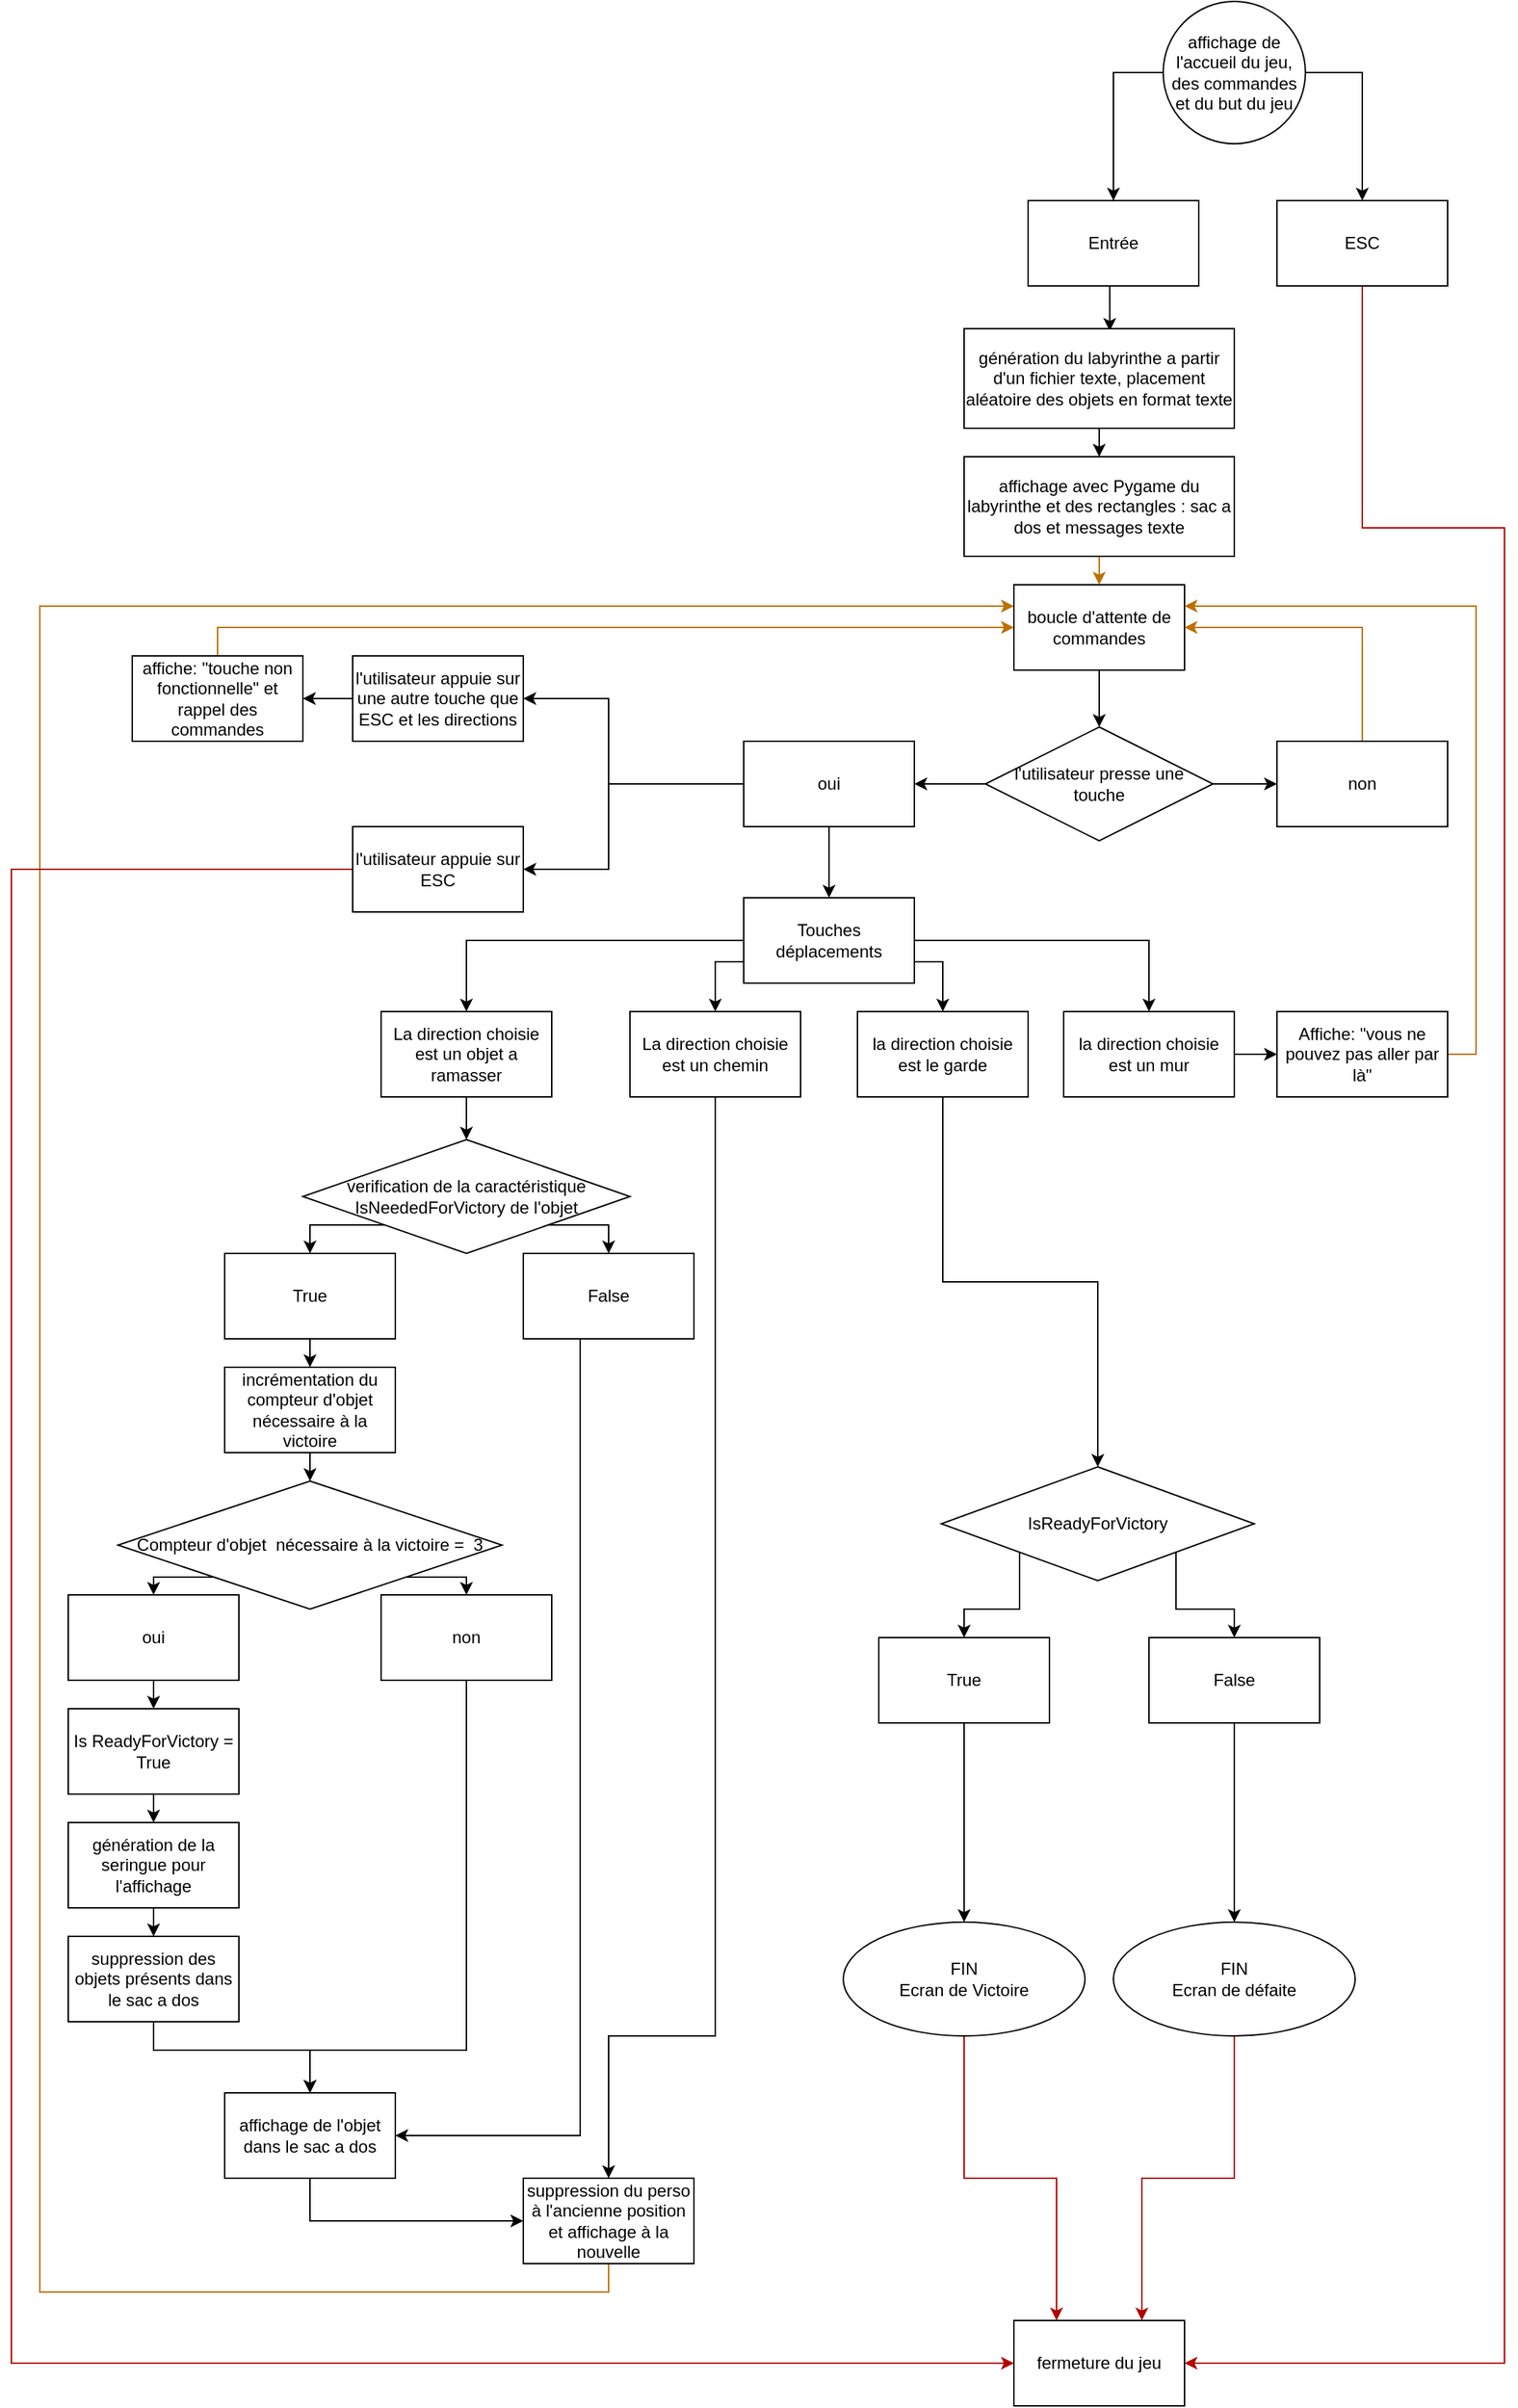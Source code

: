 <mxfile version="12.7.9" type="device"><diagram id="HxktJyExayswWjwQQTPL" name="Page-1"><mxGraphModel dx="1865" dy="499" grid="1" gridSize="10" guides="1" tooltips="1" connect="1" arrows="1" fold="1" page="1" pageScale="1" pageWidth="827" pageHeight="1169" math="0" shadow="0"><root><mxCell id="0"/><mxCell id="1" parent="0"/><mxCell id="kX0LqObnbFCI0eT0RyHW-28" style="edgeStyle=orthogonalEdgeStyle;rounded=0;orthogonalLoop=1;jettySize=auto;html=1;exitX=0;exitY=0.5;exitDx=0;exitDy=0;entryX=0.5;entryY=0;entryDx=0;entryDy=0;" edge="1" parent="1" source="9LbgITn_SLXaieEG30Oa-1" target="9LbgITn_SLXaieEG30Oa-9"><mxGeometry relative="1" as="geometry"/></mxCell><mxCell id="kX0LqObnbFCI0eT0RyHW-29" style="edgeStyle=orthogonalEdgeStyle;rounded=0;orthogonalLoop=1;jettySize=auto;html=1;exitX=1;exitY=0.5;exitDx=0;exitDy=0;entryX=0.5;entryY=0;entryDx=0;entryDy=0;" edge="1" parent="1" source="9LbgITn_SLXaieEG30Oa-1" target="9LbgITn_SLXaieEG30Oa-10"><mxGeometry relative="1" as="geometry"/></mxCell><mxCell id="9LbgITn_SLXaieEG30Oa-1" value="affichage de l'accueil du jeu, des commandes et du but du jeu" style="ellipse;whiteSpace=wrap;html=1;aspect=fixed;" parent="1" vertex="1"><mxGeometry x="350" y="10" width="100" height="100" as="geometry"/></mxCell><mxCell id="9LbgITn_SLXaieEG30Oa-5" style="edgeStyle=orthogonalEdgeStyle;rounded=0;orthogonalLoop=1;jettySize=auto;html=1;" parent="1" edge="1"><mxGeometry relative="1" as="geometry"><mxPoint x="400" y="160" as="targetPoint"/><mxPoint x="400" y="160" as="sourcePoint"/></mxGeometry></mxCell><mxCell id="kX0LqObnbFCI0eT0RyHW-42" style="edgeStyle=orthogonalEdgeStyle;rounded=0;orthogonalLoop=1;jettySize=auto;html=1;exitX=0.5;exitY=1;exitDx=0;exitDy=0;entryX=0.539;entryY=0.023;entryDx=0;entryDy=0;entryPerimeter=0;" edge="1" parent="1" source="9LbgITn_SLXaieEG30Oa-9" target="9LbgITn_SLXaieEG30Oa-23"><mxGeometry relative="1" as="geometry"/></mxCell><mxCell id="9LbgITn_SLXaieEG30Oa-9" value="Entrée" style="rounded=0;whiteSpace=wrap;html=1;" parent="1" vertex="1"><mxGeometry x="255" y="150" width="120" height="60" as="geometry"/></mxCell><mxCell id="kX0LqObnbFCI0eT0RyHW-163" style="edgeStyle=orthogonalEdgeStyle;rounded=0;orthogonalLoop=1;jettySize=auto;html=1;exitX=0.5;exitY=1;exitDx=0;exitDy=0;entryX=1;entryY=0.5;entryDx=0;entryDy=0;fillColor=#e51400;strokeColor=#B20000;" edge="1" parent="1" source="9LbgITn_SLXaieEG30Oa-10" target="9LbgITn_SLXaieEG30Oa-21"><mxGeometry relative="1" as="geometry"><Array as="points"><mxPoint x="490" y="380"/><mxPoint x="590" y="380"/><mxPoint x="590" y="1670"/></Array></mxGeometry></mxCell><mxCell id="9LbgITn_SLXaieEG30Oa-10" value="ESC" style="rounded=0;whiteSpace=wrap;html=1;" parent="1" vertex="1"><mxGeometry x="430" y="150" width="120" height="60" as="geometry"/></mxCell><mxCell id="9LbgITn_SLXaieEG30Oa-21" value="fermeture du jeu" style="rounded=0;whiteSpace=wrap;html=1;" parent="1" vertex="1"><mxGeometry x="245" y="1640" width="120" height="60" as="geometry"/></mxCell><mxCell id="kX0LqObnbFCI0eT0RyHW-33" value="" style="edgeStyle=orthogonalEdgeStyle;rounded=0;orthogonalLoop=1;jettySize=auto;html=1;" edge="1" parent="1" source="9LbgITn_SLXaieEG30Oa-23" target="kX0LqObnbFCI0eT0RyHW-32"><mxGeometry relative="1" as="geometry"/></mxCell><mxCell id="9LbgITn_SLXaieEG30Oa-23" value="génération du labyrinthe a partir d'un fichier texte, placement aléatoire des objets en format texte" style="rounded=0;whiteSpace=wrap;html=1;" parent="1" vertex="1"><mxGeometry x="210" y="240" width="190" height="70" as="geometry"/></mxCell><mxCell id="kX0LqObnbFCI0eT0RyHW-46" style="edgeStyle=orthogonalEdgeStyle;rounded=0;orthogonalLoop=1;jettySize=auto;html=1;exitX=0.5;exitY=1;exitDx=0;exitDy=0;entryX=0.5;entryY=0;entryDx=0;entryDy=0;fillColor=#f0a30a;strokeColor=#BD7000;" edge="1" parent="1" source="kX0LqObnbFCI0eT0RyHW-32" target="9LbgITn_SLXaieEG30Oa-32"><mxGeometry relative="1" as="geometry"/></mxCell><mxCell id="kX0LqObnbFCI0eT0RyHW-32" value="affichage avec Pygame du labyrinthe et des rectangles : sac a dos et messages texte" style="rounded=0;whiteSpace=wrap;html=1;" vertex="1" parent="1"><mxGeometry x="210" y="330" width="190" height="70" as="geometry"/></mxCell><mxCell id="kX0LqObnbFCI0eT0RyHW-98" style="edgeStyle=orthogonalEdgeStyle;rounded=0;orthogonalLoop=1;jettySize=auto;html=1;exitX=1;exitY=0.5;exitDx=0;exitDy=0;entryX=0.5;entryY=0;entryDx=0;entryDy=0;" edge="1" parent="1" source="kX0LqObnbFCI0eT0RyHW-177" target="9LbgITn_SLXaieEG30Oa-61"><mxGeometry relative="1" as="geometry"><mxPoint x="180" y="690" as="sourcePoint"/></mxGeometry></mxCell><mxCell id="kX0LqObnbFCI0eT0RyHW-99" style="edgeStyle=orthogonalEdgeStyle;rounded=0;orthogonalLoop=1;jettySize=auto;html=1;exitX=0;exitY=0.5;exitDx=0;exitDy=0;entryX=0.5;entryY=0;entryDx=0;entryDy=0;" edge="1" parent="1" source="kX0LqObnbFCI0eT0RyHW-177" target="kX0LqObnbFCI0eT0RyHW-94"><mxGeometry relative="1" as="geometry"><mxPoint x="100" y="690" as="sourcePoint"/><Array as="points"><mxPoint x="-140" y="670"/></Array></mxGeometry></mxCell><mxCell id="kX0LqObnbFCI0eT0RyHW-52" style="edgeStyle=orthogonalEdgeStyle;rounded=0;orthogonalLoop=1;jettySize=auto;html=1;entryX=0;entryY=0.5;entryDx=0;entryDy=0;" edge="1" parent="1" source="kX0LqObnbFCI0eT0RyHW-49" target="9LbgITn_SLXaieEG30Oa-30"><mxGeometry relative="1" as="geometry"/></mxCell><mxCell id="kX0LqObnbFCI0eT0RyHW-55" style="edgeStyle=orthogonalEdgeStyle;rounded=0;orthogonalLoop=1;jettySize=auto;html=1;exitX=0;exitY=0.5;exitDx=0;exitDy=0;entryX=1;entryY=0.5;entryDx=0;entryDy=0;" edge="1" parent="1" source="kX0LqObnbFCI0eT0RyHW-49" target="9LbgITn_SLXaieEG30Oa-34"><mxGeometry relative="1" as="geometry"/></mxCell><mxCell id="kX0LqObnbFCI0eT0RyHW-49" value="l'utilisateur presse une touche" style="rhombus;whiteSpace=wrap;html=1;" vertex="1" parent="1"><mxGeometry x="225" y="520" width="160" height="80" as="geometry"/></mxCell><mxCell id="kX0LqObnbFCI0eT0RyHW-48" style="edgeStyle=orthogonalEdgeStyle;rounded=0;orthogonalLoop=1;jettySize=auto;html=1;exitX=0.5;exitY=0;exitDx=0;exitDy=0;entryX=1;entryY=0.5;entryDx=0;entryDy=0;fillColor=#f0a30a;strokeColor=#BD7000;" edge="1" parent="1" source="9LbgITn_SLXaieEG30Oa-30" target="9LbgITn_SLXaieEG30Oa-32"><mxGeometry relative="1" as="geometry"/></mxCell><mxCell id="9LbgITn_SLXaieEG30Oa-30" value="non" style="rounded=0;whiteSpace=wrap;html=1;" parent="1" vertex="1"><mxGeometry x="430" y="530" width="120" height="60" as="geometry"/></mxCell><mxCell id="kX0LqObnbFCI0eT0RyHW-59" style="edgeStyle=orthogonalEdgeStyle;rounded=0;orthogonalLoop=1;jettySize=auto;html=1;exitX=0.5;exitY=1;exitDx=0;exitDy=0;entryX=0.5;entryY=0;entryDx=0;entryDy=0;" edge="1" parent="1" source="9LbgITn_SLXaieEG30Oa-32" target="kX0LqObnbFCI0eT0RyHW-49"><mxGeometry relative="1" as="geometry"/></mxCell><mxCell id="9LbgITn_SLXaieEG30Oa-32" value="boucle d'attente de commandes" style="rounded=0;whiteSpace=wrap;html=1;" parent="1" vertex="1"><mxGeometry x="245" y="420" width="120" height="60" as="geometry"/></mxCell><mxCell id="kX0LqObnbFCI0eT0RyHW-166" style="edgeStyle=orthogonalEdgeStyle;rounded=0;orthogonalLoop=1;jettySize=auto;html=1;exitX=0;exitY=0.5;exitDx=0;exitDy=0;entryX=1;entryY=0.5;entryDx=0;entryDy=0;" edge="1" parent="1" source="9LbgITn_SLXaieEG30Oa-34" target="9LbgITn_SLXaieEG30Oa-55"><mxGeometry relative="1" as="geometry"><Array as="points"><mxPoint x="-40" y="560"/><mxPoint x="-40" y="500"/></Array></mxGeometry></mxCell><mxCell id="kX0LqObnbFCI0eT0RyHW-168" style="edgeStyle=orthogonalEdgeStyle;rounded=0;orthogonalLoop=1;jettySize=auto;html=1;exitX=0.5;exitY=1;exitDx=0;exitDy=0;entryX=0.5;entryY=0;entryDx=0;entryDy=0;" edge="1" parent="1" source="9LbgITn_SLXaieEG30Oa-34" target="kX0LqObnbFCI0eT0RyHW-177"><mxGeometry relative="1" as="geometry"><mxPoint x="140" y="630" as="targetPoint"/></mxGeometry></mxCell><mxCell id="kX0LqObnbFCI0eT0RyHW-194" style="edgeStyle=orthogonalEdgeStyle;rounded=0;orthogonalLoop=1;jettySize=auto;html=1;exitX=0;exitY=0.5;exitDx=0;exitDy=0;entryX=1;entryY=0.5;entryDx=0;entryDy=0;" edge="1" parent="1" source="9LbgITn_SLXaieEG30Oa-34" target="9LbgITn_SLXaieEG30Oa-66"><mxGeometry relative="1" as="geometry"><Array as="points"><mxPoint x="-40" y="560"/><mxPoint x="-40" y="620"/></Array></mxGeometry></mxCell><mxCell id="9LbgITn_SLXaieEG30Oa-34" value="oui" style="rounded=0;whiteSpace=wrap;html=1;" parent="1" vertex="1"><mxGeometry x="55" y="530" width="120" height="60" as="geometry"/></mxCell><mxCell id="kX0LqObnbFCI0eT0RyHW-207" style="edgeStyle=orthogonalEdgeStyle;rounded=0;orthogonalLoop=1;jettySize=auto;html=1;exitX=0.25;exitY=1;exitDx=0;exitDy=0;entryX=0;entryY=0.25;entryDx=0;entryDy=0;fillColor=#f0a30a;strokeColor=#BD7000;" edge="1" parent="1" source="9LbgITn_SLXaieEG30Oa-39" target="9LbgITn_SLXaieEG30Oa-32"><mxGeometry relative="1" as="geometry"><mxPoint x="100" y="430" as="targetPoint"/><Array as="points"><mxPoint x="-40" y="1620"/><mxPoint x="-440" y="1620"/><mxPoint x="-440" y="435"/></Array></mxGeometry></mxCell><mxCell id="9LbgITn_SLXaieEG30Oa-39" value="suppression du perso à l'ancienne position et affichage à la nouvelle" style="rounded=0;whiteSpace=wrap;html=1;" parent="1" vertex="1"><mxGeometry x="-100" y="1540" width="120" height="60" as="geometry"/></mxCell><mxCell id="kX0LqObnbFCI0eT0RyHW-154" style="edgeStyle=orthogonalEdgeStyle;rounded=0;orthogonalLoop=1;jettySize=auto;html=1;exitX=1;exitY=0.5;exitDx=0;exitDy=0;entryX=0;entryY=0.5;entryDx=0;entryDy=0;" edge="1" parent="1" source="9LbgITn_SLXaieEG30Oa-61" target="kX0LqObnbFCI0eT0RyHW-3"><mxGeometry relative="1" as="geometry"/></mxCell><mxCell id="9LbgITn_SLXaieEG30Oa-61" value="la direction choisie est un mur" style="rounded=0;whiteSpace=wrap;html=1;" parent="1" vertex="1"><mxGeometry x="280" y="720" width="120" height="60" as="geometry"/></mxCell><mxCell id="kX0LqObnbFCI0eT0RyHW-203" style="edgeStyle=orthogonalEdgeStyle;rounded=0;orthogonalLoop=1;jettySize=auto;html=1;exitX=0.5;exitY=1;exitDx=0;exitDy=0;" edge="1" parent="1" source="kX0LqObnbFCI0eT0RyHW-82" target="9LbgITn_SLXaieEG30Oa-39"><mxGeometry relative="1" as="geometry"><Array as="points"><mxPoint x="35" y="1440"/><mxPoint x="-40" y="1440"/></Array></mxGeometry></mxCell><mxCell id="kX0LqObnbFCI0eT0RyHW-82" value="La direction choisie est un chemin" style="rounded=0;whiteSpace=wrap;html=1;" vertex="1" parent="1"><mxGeometry x="-25" y="720" width="120" height="60" as="geometry"/></mxCell><mxCell id="kX0LqObnbFCI0eT0RyHW-100" style="edgeStyle=orthogonalEdgeStyle;rounded=0;orthogonalLoop=1;jettySize=auto;html=1;exitX=0.5;exitY=1;exitDx=0;exitDy=0;entryX=0.5;entryY=0;entryDx=0;entryDy=0;" edge="1" parent="1" source="kX0LqObnbFCI0eT0RyHW-94"><mxGeometry relative="1" as="geometry"><mxPoint x="-140" y="810" as="targetPoint"/></mxGeometry></mxCell><mxCell id="kX0LqObnbFCI0eT0RyHW-94" value="La direction choisie est un objet a ramasser" style="rounded=0;whiteSpace=wrap;html=1;" vertex="1" parent="1"><mxGeometry x="-200" y="720" width="120" height="60" as="geometry"/></mxCell><mxCell id="kX0LqObnbFCI0eT0RyHW-167" style="edgeStyle=orthogonalEdgeStyle;rounded=0;orthogonalLoop=1;jettySize=auto;html=1;exitX=0;exitY=0.5;exitDx=0;exitDy=0;entryX=0;entryY=0.5;entryDx=0;entryDy=0;fillColor=#e51400;strokeColor=#B20000;" edge="1" parent="1" source="9LbgITn_SLXaieEG30Oa-66" target="9LbgITn_SLXaieEG30Oa-21"><mxGeometry relative="1" as="geometry"><Array as="points"><mxPoint x="-460" y="620"/><mxPoint x="-460" y="1670"/></Array></mxGeometry></mxCell><mxCell id="9LbgITn_SLXaieEG30Oa-66" value="l'utilisateur appuie sur ESC" style="rounded=0;whiteSpace=wrap;html=1;" parent="1" vertex="1"><mxGeometry x="-220" y="590" width="120" height="60" as="geometry"/></mxCell><mxCell id="kX0LqObnbFCI0eT0RyHW-212" style="edgeStyle=orthogonalEdgeStyle;rounded=0;orthogonalLoop=1;jettySize=auto;html=1;exitX=0.5;exitY=1;exitDx=0;exitDy=0;entryX=1;entryY=0.5;entryDx=0;entryDy=0;" edge="1" parent="1" source="kX0LqObnbFCI0eT0RyHW-104" target="kX0LqObnbFCI0eT0RyHW-23"><mxGeometry relative="1" as="geometry"><mxPoint x="-90" y="1524" as="targetPoint"/><Array as="points"><mxPoint x="-60" y="950"/><mxPoint x="-60" y="1510"/></Array></mxGeometry></mxCell><mxCell id="kX0LqObnbFCI0eT0RyHW-104" value="False" style="rounded=0;whiteSpace=wrap;html=1;" vertex="1" parent="1"><mxGeometry x="-100" y="890" width="120" height="60" as="geometry"/></mxCell><mxCell id="kX0LqObnbFCI0eT0RyHW-174" style="edgeStyle=orthogonalEdgeStyle;rounded=0;orthogonalLoop=1;jettySize=auto;html=1;exitX=0.5;exitY=1;exitDx=0;exitDy=0;entryX=0.5;entryY=0;entryDx=0;entryDy=0;" edge="1" parent="1" source="kX0LqObnbFCI0eT0RyHW-102" target="kX0LqObnbFCI0eT0RyHW-109"><mxGeometry relative="1" as="geometry"/></mxCell><mxCell id="kX0LqObnbFCI0eT0RyHW-102" value="True" style="rounded=0;whiteSpace=wrap;html=1;" vertex="1" parent="1"><mxGeometry x="-310" y="890" width="120" height="60" as="geometry"/></mxCell><mxCell id="kX0LqObnbFCI0eT0RyHW-175" style="edgeStyle=orthogonalEdgeStyle;rounded=0;orthogonalLoop=1;jettySize=auto;html=1;exitX=0.5;exitY=1;exitDx=0;exitDy=0;entryX=0.5;entryY=0;entryDx=0;entryDy=0;" edge="1" parent="1" source="kX0LqObnbFCI0eT0RyHW-109"><mxGeometry relative="1" as="geometry"><mxPoint x="-250" y="1050" as="targetPoint"/></mxGeometry></mxCell><mxCell id="kX0LqObnbFCI0eT0RyHW-109" value="incrémentation du compteur d'objet nécessaire à la victoire" style="rounded=0;whiteSpace=wrap;html=1;" vertex="1" parent="1"><mxGeometry x="-310" y="970" width="120" height="60" as="geometry"/></mxCell><mxCell id="kX0LqObnbFCI0eT0RyHW-162" style="edgeStyle=orthogonalEdgeStyle;rounded=0;orthogonalLoop=1;jettySize=auto;html=1;exitX=0.5;exitY=1;exitDx=0;exitDy=0;entryX=0.75;entryY=0;entryDx=0;entryDy=0;fillColor=#e51400;strokeColor=#B20000;" edge="1" parent="1" source="9LbgITn_SLXaieEG30Oa-78" target="9LbgITn_SLXaieEG30Oa-21"><mxGeometry relative="1" as="geometry"/></mxCell><mxCell id="kX0LqObnbFCI0eT0RyHW-199" style="edgeStyle=orthogonalEdgeStyle;rounded=0;orthogonalLoop=1;jettySize=auto;html=1;exitX=0.5;exitY=1;exitDx=0;exitDy=0;" edge="1" parent="1" source="9LbgITn_SLXaieEG30Oa-82" target="kX0LqObnbFCI0eT0RyHW-188"><mxGeometry relative="1" as="geometry"/></mxCell><mxCell id="9LbgITn_SLXaieEG30Oa-82" value="la direction choisie est le garde" style="rounded=0;whiteSpace=wrap;html=1;" parent="1" vertex="1"><mxGeometry x="135" y="720" width="120" height="60" as="geometry"/></mxCell><mxCell id="kX0LqObnbFCI0eT0RyHW-148" style="edgeStyle=orthogonalEdgeStyle;rounded=0;orthogonalLoop=1;jettySize=auto;html=1;exitX=0.5;exitY=1;exitDx=0;exitDy=0;entryX=0.5;entryY=0;entryDx=0;entryDy=0;" edge="1" parent="1" source="kX0LqObnbFCI0eT0RyHW-137" target="9LbgITn_SLXaieEG30Oa-78"><mxGeometry relative="1" as="geometry"/></mxCell><mxCell id="kX0LqObnbFCI0eT0RyHW-137" value="False" style="rounded=0;whiteSpace=wrap;html=1;" vertex="1" parent="1"><mxGeometry x="340" y="1160" width="120" height="60" as="geometry"/></mxCell><mxCell id="kX0LqObnbFCI0eT0RyHW-147" style="edgeStyle=orthogonalEdgeStyle;rounded=0;orthogonalLoop=1;jettySize=auto;html=1;exitX=0.5;exitY=1;exitDx=0;exitDy=0;entryX=0.5;entryY=0;entryDx=0;entryDy=0;" edge="1" parent="1" source="kX0LqObnbFCI0eT0RyHW-135" target="9LbgITn_SLXaieEG30Oa-85"><mxGeometry relative="1" as="geometry"/></mxCell><mxCell id="kX0LqObnbFCI0eT0RyHW-135" value="True" style="rounded=0;whiteSpace=wrap;html=1;" vertex="1" parent="1"><mxGeometry x="150" y="1160" width="120" height="60" as="geometry"/></mxCell><mxCell id="kX0LqObnbFCI0eT0RyHW-160" style="edgeStyle=orthogonalEdgeStyle;rounded=0;orthogonalLoop=1;jettySize=auto;html=1;exitX=0.5;exitY=1;exitDx=0;exitDy=0;entryX=0.25;entryY=0;entryDx=0;entryDy=0;fillColor=#e51400;strokeColor=#B20000;" edge="1" parent="1" source="9LbgITn_SLXaieEG30Oa-85" target="9LbgITn_SLXaieEG30Oa-21"><mxGeometry relative="1" as="geometry"/></mxCell><mxCell id="9LbgITn_SLXaieEG30Oa-85" value="&lt;div&gt;FIN&lt;/div&gt;&lt;div&gt;Ecran de Victoire&lt;/div&gt;" style="ellipse;whiteSpace=wrap;html=1;" parent="1" vertex="1"><mxGeometry x="125" y="1360" width="170" height="80" as="geometry"/></mxCell><mxCell id="kX0LqObnbFCI0eT0RyHW-198" style="edgeStyle=orthogonalEdgeStyle;rounded=0;orthogonalLoop=1;jettySize=auto;html=1;exitX=0.5;exitY=1;exitDx=0;exitDy=0;entryX=0.5;entryY=0;entryDx=0;entryDy=0;" edge="1" parent="1" source="9LbgITn_SLXaieEG30Oa-89" target="kX0LqObnbFCI0eT0RyHW-23"><mxGeometry relative="1" as="geometry"><Array as="points"><mxPoint x="-140" y="1450"/><mxPoint x="-250" y="1450"/></Array></mxGeometry></mxCell><mxCell id="9LbgITn_SLXaieEG30Oa-89" value="non" style="rounded=0;whiteSpace=wrap;html=1;" parent="1" vertex="1"><mxGeometry x="-200" y="1130" width="120" height="60" as="geometry"/></mxCell><mxCell id="kX0LqObnbFCI0eT0RyHW-143" style="edgeStyle=orthogonalEdgeStyle;rounded=0;orthogonalLoop=1;jettySize=auto;html=1;exitX=0.5;exitY=1;exitDx=0;exitDy=0;entryX=0.5;entryY=0;entryDx=0;entryDy=0;" edge="1" parent="1" source="9LbgITn_SLXaieEG30Oa-90" target="kX0LqObnbFCI0eT0RyHW-141"><mxGeometry relative="1" as="geometry"/></mxCell><mxCell id="9LbgITn_SLXaieEG30Oa-90" value="oui" style="rounded=0;whiteSpace=wrap;html=1;" parent="1" vertex="1"><mxGeometry x="-420" y="1130" width="120" height="60" as="geometry"/></mxCell><mxCell id="kX0LqObnbFCI0eT0RyHW-144" style="edgeStyle=orthogonalEdgeStyle;rounded=0;orthogonalLoop=1;jettySize=auto;html=1;exitX=0.5;exitY=1;exitDx=0;exitDy=0;entryX=0.5;entryY=0;entryDx=0;entryDy=0;" edge="1" parent="1" source="kX0LqObnbFCI0eT0RyHW-141" target="kX0LqObnbFCI0eT0RyHW-123"><mxGeometry relative="1" as="geometry"/></mxCell><mxCell id="kX0LqObnbFCI0eT0RyHW-141" value="Is ReadyForVictory = True" style="rounded=0;whiteSpace=wrap;html=1;" vertex="1" parent="1"><mxGeometry x="-420" y="1210" width="120" height="60" as="geometry"/></mxCell><mxCell id="kX0LqObnbFCI0eT0RyHW-126" value="" style="edgeStyle=orthogonalEdgeStyle;rounded=0;orthogonalLoop=1;jettySize=auto;html=1;" edge="1" parent="1" source="kX0LqObnbFCI0eT0RyHW-123" target="kX0LqObnbFCI0eT0RyHW-125"><mxGeometry relative="1" as="geometry"/></mxCell><mxCell id="kX0LqObnbFCI0eT0RyHW-123" value="génération de la seringue pour l'affichage" style="rounded=0;whiteSpace=wrap;html=1;" vertex="1" parent="1"><mxGeometry x="-420" y="1290" width="120" height="60" as="geometry"/></mxCell><mxCell id="kX0LqObnbFCI0eT0RyHW-197" style="edgeStyle=orthogonalEdgeStyle;rounded=0;orthogonalLoop=1;jettySize=auto;html=1;exitX=0.5;exitY=1;exitDx=0;exitDy=0;entryX=0.5;entryY=0;entryDx=0;entryDy=0;" edge="1" parent="1" source="kX0LqObnbFCI0eT0RyHW-125" target="kX0LqObnbFCI0eT0RyHW-23"><mxGeometry relative="1" as="geometry"><Array as="points"><mxPoint x="-360" y="1450"/><mxPoint x="-250" y="1450"/></Array></mxGeometry></mxCell><mxCell id="kX0LqObnbFCI0eT0RyHW-125" value="suppression des objets présents dans le sac a dos" style="rounded=0;whiteSpace=wrap;html=1;" vertex="1" parent="1"><mxGeometry x="-420" y="1370" width="120" height="60" as="geometry"/></mxCell><mxCell id="kX0LqObnbFCI0eT0RyHW-157" style="edgeStyle=orthogonalEdgeStyle;rounded=0;orthogonalLoop=1;jettySize=auto;html=1;exitX=1;exitY=0.5;exitDx=0;exitDy=0;entryX=1;entryY=0.25;entryDx=0;entryDy=0;fillColor=#f0a30a;strokeColor=#BD7000;" edge="1" parent="1" source="kX0LqObnbFCI0eT0RyHW-3" target="9LbgITn_SLXaieEG30Oa-32"><mxGeometry relative="1" as="geometry"><Array as="points"><mxPoint x="570" y="750"/><mxPoint x="570" y="435"/></Array></mxGeometry></mxCell><mxCell id="kX0LqObnbFCI0eT0RyHW-3" value="Affiche: &quot;vous ne pouvez pas aller par là&quot;" style="rounded=0;whiteSpace=wrap;html=1;" vertex="1" parent="1"><mxGeometry x="430" y="720" width="120" height="60" as="geometry"/></mxCell><mxCell id="kX0LqObnbFCI0eT0RyHW-195" style="edgeStyle=orthogonalEdgeStyle;rounded=0;orthogonalLoop=1;jettySize=auto;html=1;exitX=0.5;exitY=1;exitDx=0;exitDy=0;entryX=0;entryY=0.5;entryDx=0;entryDy=0;" edge="1" parent="1" source="kX0LqObnbFCI0eT0RyHW-23" target="9LbgITn_SLXaieEG30Oa-39"><mxGeometry relative="1" as="geometry"/></mxCell><mxCell id="kX0LqObnbFCI0eT0RyHW-23" value="affichage de l'objet dans le sac a dos" style="rounded=0;whiteSpace=wrap;html=1;" vertex="1" parent="1"><mxGeometry x="-310" y="1480" width="120" height="60" as="geometry"/></mxCell><mxCell id="kX0LqObnbFCI0eT0RyHW-151" style="edgeStyle=orthogonalEdgeStyle;rounded=0;orthogonalLoop=1;jettySize=auto;html=1;exitX=0;exitY=0.5;exitDx=0;exitDy=0;entryX=1;entryY=0.5;entryDx=0;entryDy=0;" edge="1" parent="1" source="9LbgITn_SLXaieEG30Oa-55" target="kX0LqObnbFCI0eT0RyHW-66"><mxGeometry relative="1" as="geometry"/></mxCell><mxCell id="9LbgITn_SLXaieEG30Oa-55" value="l'utilisateur appuie sur une autre touche que ESC et les directions" style="rounded=0;whiteSpace=wrap;html=1;" parent="1" vertex="1"><mxGeometry x="-220" y="470" width="120" height="60" as="geometry"/></mxCell><mxCell id="kX0LqObnbFCI0eT0RyHW-208" style="edgeStyle=orthogonalEdgeStyle;rounded=0;orthogonalLoop=1;jettySize=auto;html=1;exitX=0.5;exitY=0;exitDx=0;exitDy=0;entryX=0;entryY=0.5;entryDx=0;entryDy=0;fillColor=#f0a30a;strokeColor=#BD7000;" edge="1" parent="1" source="kX0LqObnbFCI0eT0RyHW-66" target="9LbgITn_SLXaieEG30Oa-32"><mxGeometry relative="1" as="geometry"/></mxCell><mxCell id="kX0LqObnbFCI0eT0RyHW-66" value="affiche: &quot;touche non fonctionnelle&quot; et rappel des commandes" style="rounded=0;whiteSpace=wrap;html=1;" vertex="1" parent="1"><mxGeometry x="-375" y="470" width="120" height="60" as="geometry"/></mxCell><mxCell id="kX0LqObnbFCI0eT0RyHW-192" style="edgeStyle=orthogonalEdgeStyle;rounded=0;orthogonalLoop=1;jettySize=auto;html=1;exitX=0;exitY=0.75;exitDx=0;exitDy=0;entryX=0.5;entryY=0;entryDx=0;entryDy=0;" edge="1" parent="1" source="kX0LqObnbFCI0eT0RyHW-177" target="kX0LqObnbFCI0eT0RyHW-82"><mxGeometry relative="1" as="geometry"/></mxCell><mxCell id="kX0LqObnbFCI0eT0RyHW-193" style="edgeStyle=orthogonalEdgeStyle;rounded=0;orthogonalLoop=1;jettySize=auto;html=1;exitX=1;exitY=0.75;exitDx=0;exitDy=0;entryX=0.5;entryY=0;entryDx=0;entryDy=0;" edge="1" parent="1" source="kX0LqObnbFCI0eT0RyHW-177" target="9LbgITn_SLXaieEG30Oa-82"><mxGeometry relative="1" as="geometry"/></mxCell><mxCell id="kX0LqObnbFCI0eT0RyHW-177" value="Touches déplacements" style="rounded=0;whiteSpace=wrap;html=1;" vertex="1" parent="1"><mxGeometry x="55" y="640" width="120" height="60" as="geometry"/></mxCell><mxCell id="kX0LqObnbFCI0eT0RyHW-181" style="edgeStyle=orthogonalEdgeStyle;rounded=0;orthogonalLoop=1;jettySize=auto;html=1;exitX=1;exitY=1;exitDx=0;exitDy=0;entryX=0.5;entryY=0;entryDx=0;entryDy=0;" edge="1" parent="1" source="kX0LqObnbFCI0eT0RyHW-179" target="kX0LqObnbFCI0eT0RyHW-104"><mxGeometry relative="1" as="geometry"><Array as="points"><mxPoint x="-40" y="870"/></Array></mxGeometry></mxCell><mxCell id="kX0LqObnbFCI0eT0RyHW-182" style="edgeStyle=orthogonalEdgeStyle;rounded=0;orthogonalLoop=1;jettySize=auto;html=1;exitX=0;exitY=1;exitDx=0;exitDy=0;entryX=0.5;entryY=0;entryDx=0;entryDy=0;" edge="1" parent="1" source="kX0LqObnbFCI0eT0RyHW-179" target="kX0LqObnbFCI0eT0RyHW-102"><mxGeometry relative="1" as="geometry"><Array as="points"><mxPoint x="-250" y="870"/></Array></mxGeometry></mxCell><mxCell id="kX0LqObnbFCI0eT0RyHW-179" value="&lt;span style=&quot;white-space: normal&quot;&gt;verification de la caractéristique IsNeededForVictory de l'objet&lt;/span&gt;" style="rhombus;whiteSpace=wrap;html=1;" vertex="1" parent="1"><mxGeometry x="-255" y="810" width="230" height="80" as="geometry"/></mxCell><mxCell id="kX0LqObnbFCI0eT0RyHW-186" style="edgeStyle=orthogonalEdgeStyle;rounded=0;orthogonalLoop=1;jettySize=auto;html=1;exitX=0;exitY=1;exitDx=0;exitDy=0;entryX=0.5;entryY=0;entryDx=0;entryDy=0;" edge="1" parent="1" source="kX0LqObnbFCI0eT0RyHW-183" target="9LbgITn_SLXaieEG30Oa-90"><mxGeometry relative="1" as="geometry"><Array as="points"><mxPoint x="-360" y="1118"/></Array></mxGeometry></mxCell><mxCell id="kX0LqObnbFCI0eT0RyHW-187" style="edgeStyle=orthogonalEdgeStyle;rounded=0;orthogonalLoop=1;jettySize=auto;html=1;exitX=1;exitY=1;exitDx=0;exitDy=0;entryX=0.5;entryY=0;entryDx=0;entryDy=0;" edge="1" parent="1" source="kX0LqObnbFCI0eT0RyHW-183" target="9LbgITn_SLXaieEG30Oa-89"><mxGeometry relative="1" as="geometry"><Array as="points"><mxPoint x="-140" y="1118"/></Array></mxGeometry></mxCell><mxCell id="kX0LqObnbFCI0eT0RyHW-183" value="&lt;span style=&quot;white-space: normal&quot;&gt;Compteur d'objet&amp;nbsp; nécessaire à la victoire =&amp;nbsp; 3&lt;/span&gt;" style="rhombus;whiteSpace=wrap;html=1;" vertex="1" parent="1"><mxGeometry x="-385" y="1050" width="270" height="90" as="geometry"/></mxCell><mxCell id="kX0LqObnbFCI0eT0RyHW-201" style="edgeStyle=orthogonalEdgeStyle;rounded=0;orthogonalLoop=1;jettySize=auto;html=1;exitX=0;exitY=1;exitDx=0;exitDy=0;entryX=0.5;entryY=0;entryDx=0;entryDy=0;" edge="1" parent="1" source="kX0LqObnbFCI0eT0RyHW-188" target="kX0LqObnbFCI0eT0RyHW-135"><mxGeometry relative="1" as="geometry"/></mxCell><mxCell id="kX0LqObnbFCI0eT0RyHW-202" style="edgeStyle=orthogonalEdgeStyle;rounded=0;orthogonalLoop=1;jettySize=auto;html=1;exitX=1;exitY=1;exitDx=0;exitDy=0;entryX=0.5;entryY=0;entryDx=0;entryDy=0;" edge="1" parent="1" source="kX0LqObnbFCI0eT0RyHW-188" target="kX0LqObnbFCI0eT0RyHW-137"><mxGeometry relative="1" as="geometry"/></mxCell><mxCell id="kX0LqObnbFCI0eT0RyHW-188" value="IsReadyForVictory" style="rhombus;whiteSpace=wrap;html=1;" vertex="1" parent="1"><mxGeometry x="194" y="1040" width="220" height="80" as="geometry"/></mxCell><mxCell id="9LbgITn_SLXaieEG30Oa-78" value="&lt;div&gt;FIN&lt;/div&gt;&lt;div&gt;Ecran de défaite&lt;/div&gt;" style="ellipse;whiteSpace=wrap;html=1;" parent="1" vertex="1"><mxGeometry x="315" y="1360" width="170" height="80" as="geometry"/></mxCell></root></mxGraphModel></diagram></mxfile>